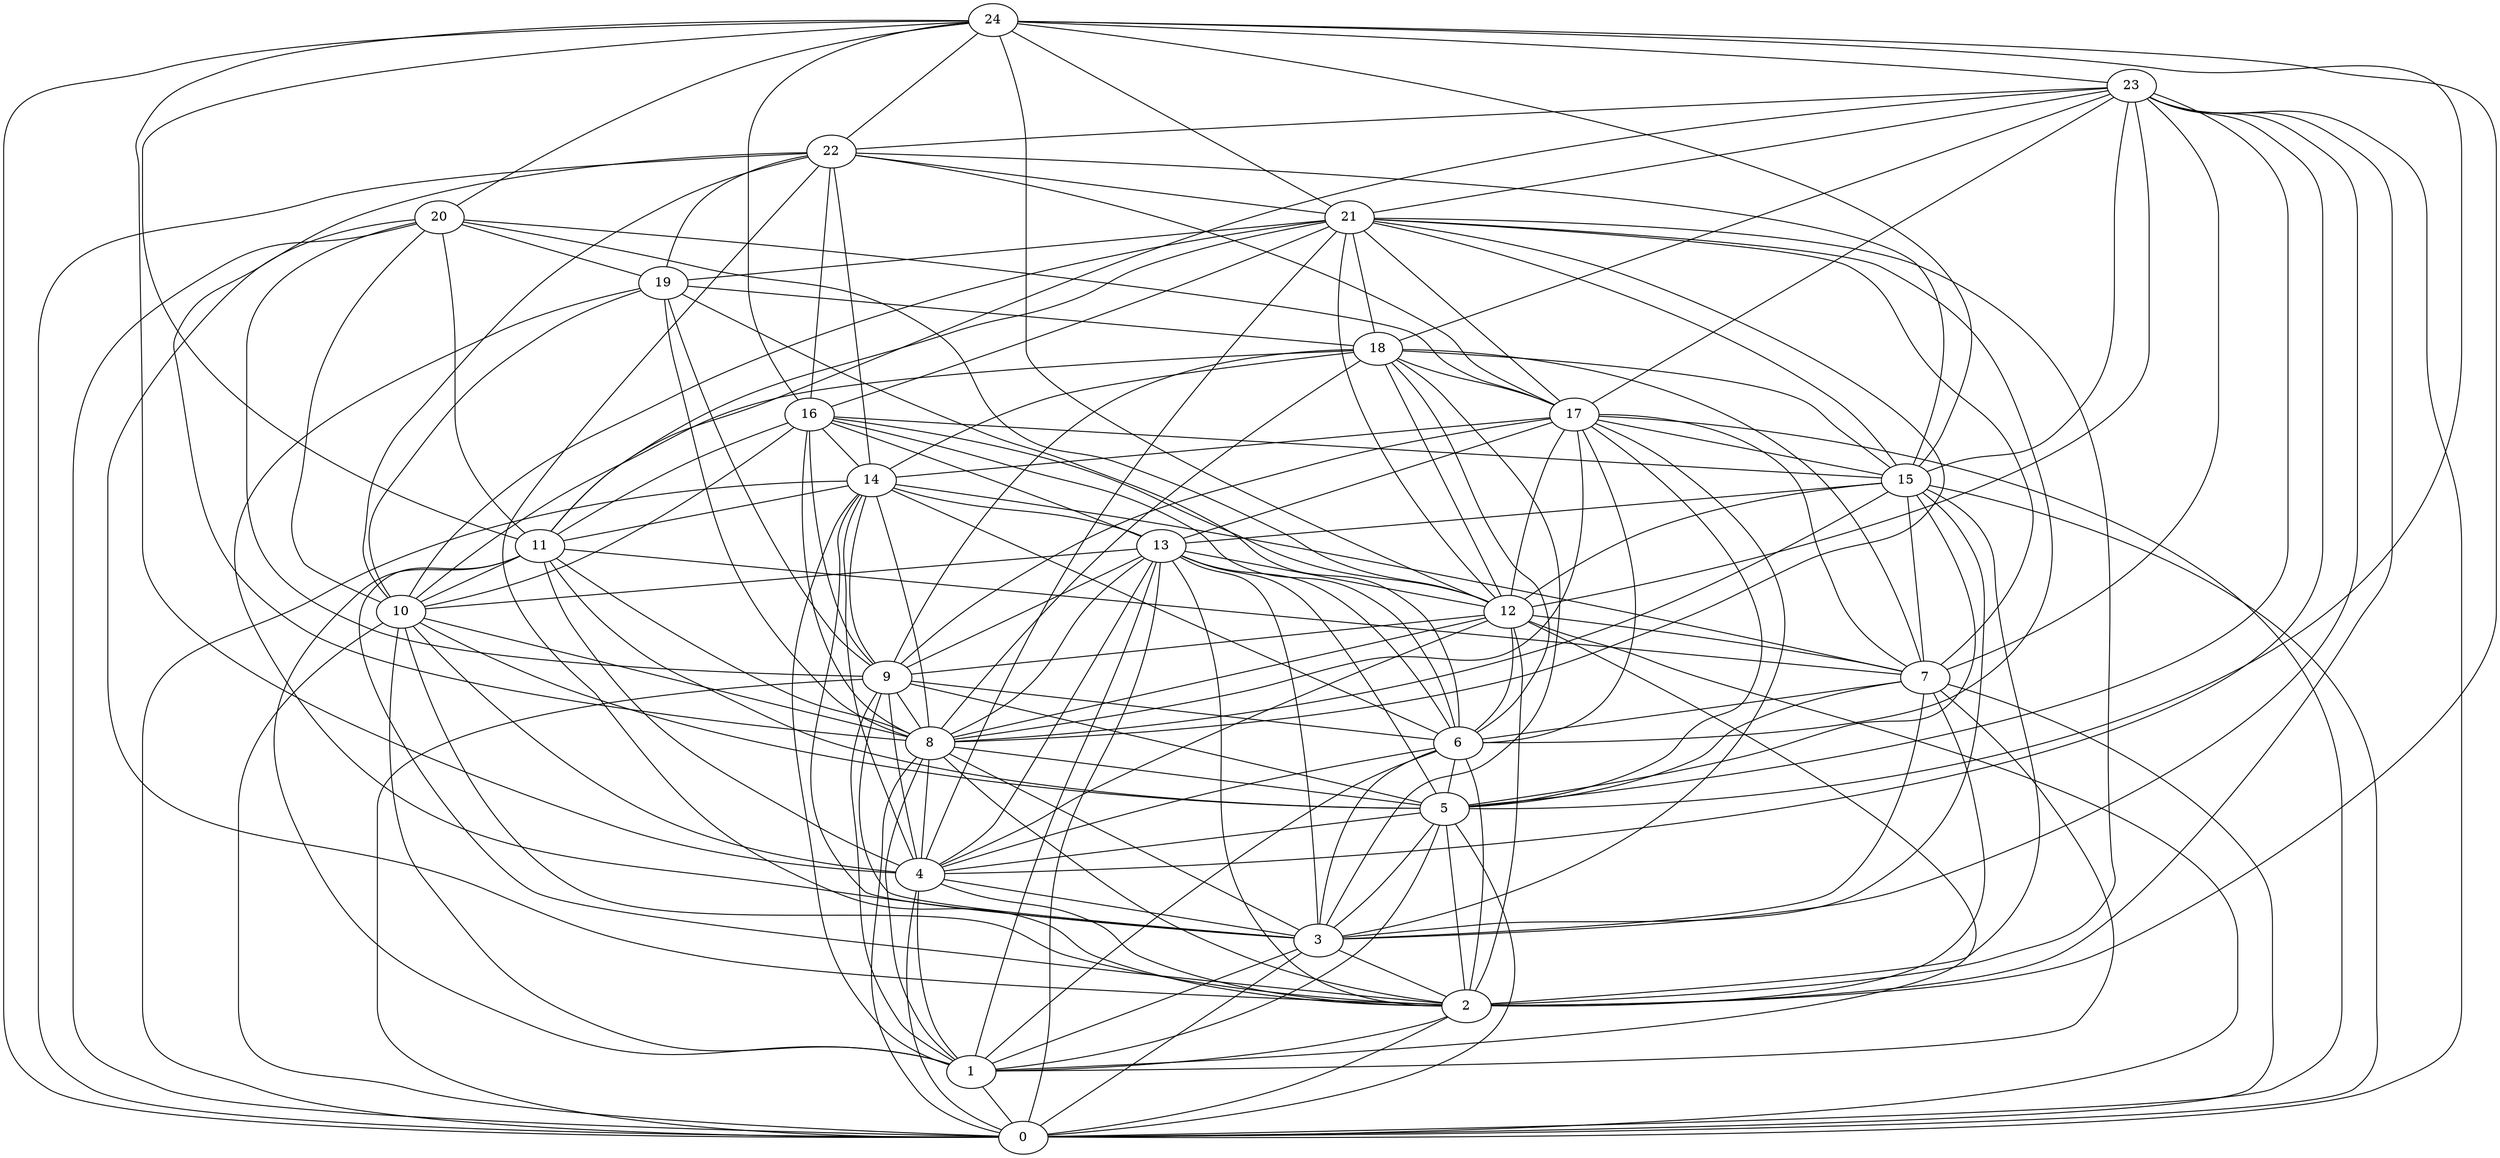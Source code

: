 graph G {
0;

1;

2;

3;

4;

5;

6;

7;

8;

9;

10;

11;

12;

13;

14;

15;

16;

17;

18;

19;

20;

21;

22;

23;

24;

1 -- 0;

2 -- 0;

2 -- 1;

3 -- 0;

3 -- 1;

3 -- 2;

4 -- 0;

4 -- 1;

4 -- 2;

4 -- 3;

5 -- 0;

5 -- 1;

5 -- 2;

5 -- 3;

5 -- 4;

6 -- 1;

6 -- 2;

6 -- 3;

6 -- 4;

6 -- 5;

7 -- 0;

7 -- 1;

7 -- 2;

7 -- 3;

7 -- 5;

7 -- 6;

8 -- 0;

8 -- 1;

8 -- 2;

8 -- 3;

8 -- 4;

8 -- 5;

9 -- 0;

9 -- 1;

9 -- 3;

9 -- 4;

9 -- 5;

9 -- 6;

9 -- 8;

10 -- 0;

10 -- 1;

10 -- 2;

10 -- 4;

10 -- 5;

10 -- 8;

11 -- 1;

11 -- 2;

11 -- 4;

11 -- 5;

11 -- 7;

11 -- 8;

11 -- 10;

12 -- 0;

12 -- 1;

12 -- 2;

12 -- 4;

12 -- 6;

12 -- 7;

12 -- 8;

12 -- 9;

13 -- 0;

13 -- 1;

13 -- 2;

13 -- 3;

13 -- 4;

13 -- 5;

13 -- 6;

13 -- 8;

13 -- 9;

13 -- 10;

13 -- 12;

14 -- 0;

14 -- 1;

14 -- 3;

14 -- 4;

14 -- 6;

14 -- 7;

14 -- 8;

14 -- 9;

14 -- 11;

14 -- 13;

15 -- 0;

15 -- 2;

15 -- 3;

15 -- 5;

15 -- 7;

15 -- 8;

15 -- 12;

15 -- 13;

16 -- 6;

16 -- 8;

16 -- 9;

16 -- 10;

16 -- 11;

16 -- 12;

16 -- 13;

16 -- 14;

16 -- 15;

17 -- 0;

17 -- 3;

17 -- 5;

17 -- 6;

17 -- 7;

17 -- 8;

17 -- 9;

17 -- 12;

17 -- 13;

17 -- 14;

17 -- 15;

18 -- 3;

18 -- 6;

18 -- 7;

18 -- 8;

18 -- 9;

18 -- 10;

18 -- 12;

18 -- 14;

18 -- 15;

18 -- 17;

19 -- 3;

19 -- 6;

19 -- 8;

19 -- 9;

19 -- 10;

19 -- 18;

20 -- 0;

20 -- 2;

20 -- 9;

20 -- 10;

20 -- 11;

20 -- 12;

20 -- 17;

20 -- 19;

21 -- 2;

21 -- 4;

21 -- 6;

21 -- 7;

21 -- 8;

21 -- 10;

21 -- 11;

21 -- 12;

21 -- 15;

21 -- 16;

21 -- 17;

21 -- 18;

21 -- 19;

22 -- 0;

22 -- 2;

22 -- 8;

22 -- 10;

22 -- 14;

22 -- 15;

22 -- 16;

22 -- 17;

22 -- 19;

22 -- 21;

23 -- 0;

23 -- 2;

23 -- 3;

23 -- 4;

23 -- 5;

23 -- 7;

23 -- 11;

23 -- 12;

23 -- 15;

23 -- 17;

23 -- 18;

23 -- 21;

23 -- 22;

24 -- 0;

24 -- 2;

24 -- 4;

24 -- 5;

24 -- 11;

24 -- 12;

24 -- 15;

24 -- 16;

24 -- 20;

24 -- 21;

24 -- 22;

24 -- 23;

}
